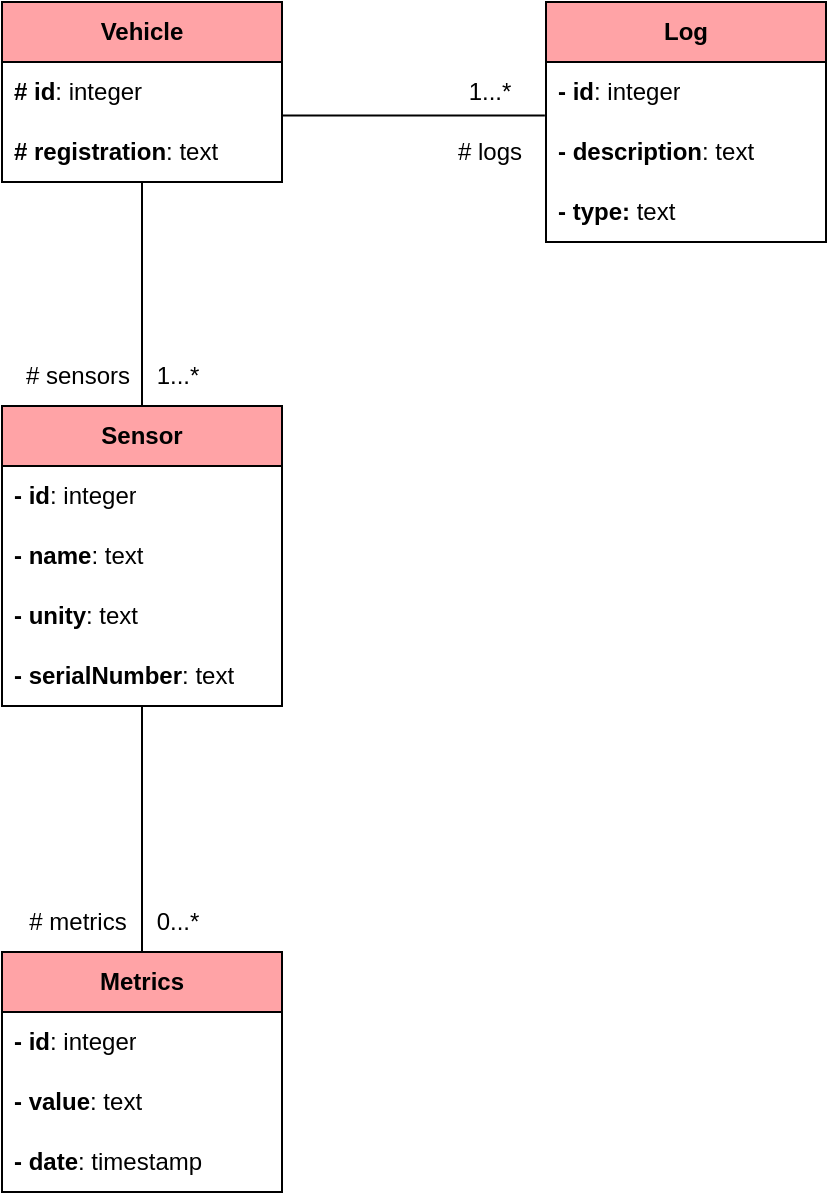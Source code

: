 <mxfile version="26.1.0">
  <diagram name="Página-1" id="LTvq0BmL5Qo0NbYPptaZ">
    <mxGraphModel dx="1120" dy="460" grid="1" gridSize="10" guides="1" tooltips="1" connect="1" arrows="1" fold="1" page="1" pageScale="1" pageWidth="827" pageHeight="1169" math="0" shadow="0">
      <root>
        <mxCell id="0" />
        <mxCell id="1" parent="0" />
        <mxCell id="dF0EKuEax0-3B9fsx2v6-1" value="&lt;b&gt;Vehicle&lt;/b&gt;" style="swimlane;fontStyle=0;childLayout=stackLayout;horizontal=1;startSize=30;horizontalStack=0;resizeParent=1;resizeParentMax=0;resizeLast=0;collapsible=1;marginBottom=0;whiteSpace=wrap;html=1;fillColor=light-dark(#FFA3A6,var(--ge-dark-color, #121212));" vertex="1" parent="1">
          <mxGeometry x="120" y="80" width="140" height="90" as="geometry" />
        </mxCell>
        <mxCell id="dF0EKuEax0-3B9fsx2v6-3" value="&lt;b&gt;# id&lt;/b&gt;: integer" style="text;strokeColor=none;fillColor=none;align=left;verticalAlign=middle;spacingLeft=4;spacingRight=4;overflow=hidden;points=[[0,0.5],[1,0.5]];portConstraint=eastwest;rotatable=0;whiteSpace=wrap;html=1;" vertex="1" parent="dF0EKuEax0-3B9fsx2v6-1">
          <mxGeometry y="30" width="140" height="30" as="geometry" />
        </mxCell>
        <mxCell id="dF0EKuEax0-3B9fsx2v6-4" value="&lt;b&gt;# registration&lt;/b&gt;: text" style="text;strokeColor=none;fillColor=none;align=left;verticalAlign=middle;spacingLeft=4;spacingRight=4;overflow=hidden;points=[[0,0.5],[1,0.5]];portConstraint=eastwest;rotatable=0;whiteSpace=wrap;html=1;" vertex="1" parent="dF0EKuEax0-3B9fsx2v6-1">
          <mxGeometry y="60" width="140" height="30" as="geometry" />
        </mxCell>
        <mxCell id="dF0EKuEax0-3B9fsx2v6-5" value="&lt;b&gt;Log&lt;/b&gt;" style="swimlane;fontStyle=0;childLayout=stackLayout;horizontal=1;startSize=30;horizontalStack=0;resizeParent=1;resizeParentMax=0;resizeLast=0;collapsible=1;marginBottom=0;whiteSpace=wrap;html=1;fillColor=light-dark(#FFA3A6,var(--ge-dark-color, #121212));" vertex="1" parent="1">
          <mxGeometry x="392" y="80" width="140" height="120" as="geometry" />
        </mxCell>
        <mxCell id="dF0EKuEax0-3B9fsx2v6-6" value="&lt;b&gt;- id&lt;/b&gt;: integer" style="text;strokeColor=none;fillColor=none;align=left;verticalAlign=middle;spacingLeft=4;spacingRight=4;overflow=hidden;points=[[0,0.5],[1,0.5]];portConstraint=eastwest;rotatable=0;whiteSpace=wrap;html=1;" vertex="1" parent="dF0EKuEax0-3B9fsx2v6-5">
          <mxGeometry y="30" width="140" height="30" as="geometry" />
        </mxCell>
        <mxCell id="dF0EKuEax0-3B9fsx2v6-7" value="&lt;b&gt;- description&lt;/b&gt;: text" style="text;strokeColor=none;fillColor=none;align=left;verticalAlign=middle;spacingLeft=4;spacingRight=4;overflow=hidden;points=[[0,0.5],[1,0.5]];portConstraint=eastwest;rotatable=0;whiteSpace=wrap;html=1;" vertex="1" parent="dF0EKuEax0-3B9fsx2v6-5">
          <mxGeometry y="60" width="140" height="30" as="geometry" />
        </mxCell>
        <mxCell id="dF0EKuEax0-3B9fsx2v6-8" value="&lt;b&gt;- type:&lt;/b&gt;&amp;nbsp;text" style="text;strokeColor=none;fillColor=none;align=left;verticalAlign=middle;spacingLeft=4;spacingRight=4;overflow=hidden;points=[[0,0.5],[1,0.5]];portConstraint=eastwest;rotatable=0;whiteSpace=wrap;html=1;" vertex="1" parent="dF0EKuEax0-3B9fsx2v6-5">
          <mxGeometry y="90" width="140" height="30" as="geometry" />
        </mxCell>
        <mxCell id="dF0EKuEax0-3B9fsx2v6-9" value="&lt;b&gt;Sensor&lt;/b&gt;" style="swimlane;fontStyle=0;childLayout=stackLayout;horizontal=1;startSize=30;horizontalStack=0;resizeParent=1;resizeParentMax=0;resizeLast=0;collapsible=1;marginBottom=0;whiteSpace=wrap;html=1;fillColor=light-dark(#FFA3A6,var(--ge-dark-color, #121212));" vertex="1" parent="1">
          <mxGeometry x="120" y="282" width="140" height="150" as="geometry">
            <mxRectangle x="120" y="280" width="80" height="30" as="alternateBounds" />
          </mxGeometry>
        </mxCell>
        <mxCell id="dF0EKuEax0-3B9fsx2v6-10" value="&lt;b&gt;- id&lt;/b&gt;: integer" style="text;strokeColor=none;fillColor=none;align=left;verticalAlign=middle;spacingLeft=4;spacingRight=4;overflow=hidden;points=[[0,0.5],[1,0.5]];portConstraint=eastwest;rotatable=0;whiteSpace=wrap;html=1;" vertex="1" parent="dF0EKuEax0-3B9fsx2v6-9">
          <mxGeometry y="30" width="140" height="30" as="geometry" />
        </mxCell>
        <mxCell id="dF0EKuEax0-3B9fsx2v6-11" value="&lt;b&gt;- name&lt;/b&gt;: text" style="text;strokeColor=none;fillColor=none;align=left;verticalAlign=middle;spacingLeft=4;spacingRight=4;overflow=hidden;points=[[0,0.5],[1,0.5]];portConstraint=eastwest;rotatable=0;whiteSpace=wrap;html=1;" vertex="1" parent="dF0EKuEax0-3B9fsx2v6-9">
          <mxGeometry y="60" width="140" height="30" as="geometry" />
        </mxCell>
        <mxCell id="dF0EKuEax0-3B9fsx2v6-12" value="&lt;b&gt;- unity&lt;/b&gt;: text" style="text;strokeColor=none;fillColor=none;align=left;verticalAlign=middle;spacingLeft=4;spacingRight=4;overflow=hidden;points=[[0,0.5],[1,0.5]];portConstraint=eastwest;rotatable=0;whiteSpace=wrap;html=1;" vertex="1" parent="dF0EKuEax0-3B9fsx2v6-9">
          <mxGeometry y="90" width="140" height="30" as="geometry" />
        </mxCell>
        <mxCell id="dF0EKuEax0-3B9fsx2v6-22" value="&lt;b&gt;- serialNumber&lt;/b&gt;: text" style="text;strokeColor=none;fillColor=none;align=left;verticalAlign=middle;spacingLeft=4;spacingRight=4;overflow=hidden;points=[[0,0.5],[1,0.5]];portConstraint=eastwest;rotatable=0;whiteSpace=wrap;html=1;" vertex="1" parent="dF0EKuEax0-3B9fsx2v6-9">
          <mxGeometry y="120" width="140" height="30" as="geometry" />
        </mxCell>
        <mxCell id="dF0EKuEax0-3B9fsx2v6-13" value="&lt;b&gt;Metrics&lt;/b&gt;" style="swimlane;fontStyle=0;childLayout=stackLayout;horizontal=1;startSize=30;horizontalStack=0;resizeParent=1;resizeParentMax=0;resizeLast=0;collapsible=1;marginBottom=0;whiteSpace=wrap;html=1;fillColor=light-dark(#FFA3A6,var(--ge-dark-color, #121212));" vertex="1" parent="1">
          <mxGeometry x="120" y="555" width="140" height="120" as="geometry" />
        </mxCell>
        <mxCell id="dF0EKuEax0-3B9fsx2v6-14" value="&lt;b&gt;- id&lt;/b&gt;: integer" style="text;strokeColor=none;fillColor=none;align=left;verticalAlign=middle;spacingLeft=4;spacingRight=4;overflow=hidden;points=[[0,0.5],[1,0.5]];portConstraint=eastwest;rotatable=0;whiteSpace=wrap;html=1;" vertex="1" parent="dF0EKuEax0-3B9fsx2v6-13">
          <mxGeometry y="30" width="140" height="30" as="geometry" />
        </mxCell>
        <mxCell id="dF0EKuEax0-3B9fsx2v6-15" value="&lt;b&gt;- value&lt;/b&gt;: text" style="text;strokeColor=none;fillColor=none;align=left;verticalAlign=middle;spacingLeft=4;spacingRight=4;overflow=hidden;points=[[0,0.5],[1,0.5]];portConstraint=eastwest;rotatable=0;whiteSpace=wrap;html=1;" vertex="1" parent="dF0EKuEax0-3B9fsx2v6-13">
          <mxGeometry y="60" width="140" height="30" as="geometry" />
        </mxCell>
        <mxCell id="dF0EKuEax0-3B9fsx2v6-16" value="&lt;b&gt;- date&lt;/b&gt;: timestamp" style="text;strokeColor=none;fillColor=none;align=left;verticalAlign=middle;spacingLeft=4;spacingRight=4;overflow=hidden;points=[[0,0.5],[1,0.5]];portConstraint=eastwest;rotatable=0;whiteSpace=wrap;html=1;" vertex="1" parent="dF0EKuEax0-3B9fsx2v6-13">
          <mxGeometry y="90" width="140" height="30" as="geometry" />
        </mxCell>
        <mxCell id="dF0EKuEax0-3B9fsx2v6-23" value="" style="endArrow=none;html=1;rounded=0;entryX=0.5;entryY=1;entryDx=0;entryDy=0;entryPerimeter=0;exitX=0.5;exitY=0;exitDx=0;exitDy=0;" edge="1" parent="1" source="dF0EKuEax0-3B9fsx2v6-9" target="dF0EKuEax0-3B9fsx2v6-4">
          <mxGeometry width="50" height="50" relative="1" as="geometry">
            <mxPoint x="160" y="240" as="sourcePoint" />
            <mxPoint x="210" y="190" as="targetPoint" />
          </mxGeometry>
        </mxCell>
        <mxCell id="dF0EKuEax0-3B9fsx2v6-24" value="" style="endArrow=none;html=1;rounded=0;" edge="1" parent="1" source="dF0EKuEax0-3B9fsx2v6-13" target="dF0EKuEax0-3B9fsx2v6-22">
          <mxGeometry width="50" height="50" relative="1" as="geometry">
            <mxPoint x="170" y="551" as="sourcePoint" />
            <mxPoint x="190" y="453" as="targetPoint" />
          </mxGeometry>
        </mxCell>
        <mxCell id="dF0EKuEax0-3B9fsx2v6-26" value="" style="endArrow=none;html=1;rounded=0;exitX=1;exitY=0.893;exitDx=0;exitDy=0;exitPerimeter=0;entryX=-0.004;entryY=0.893;entryDx=0;entryDy=0;entryPerimeter=0;" edge="1" parent="1" source="dF0EKuEax0-3B9fsx2v6-3" target="dF0EKuEax0-3B9fsx2v6-6">
          <mxGeometry width="50" height="50" relative="1" as="geometry">
            <mxPoint x="310" y="120" as="sourcePoint" />
            <mxPoint x="410" y="110" as="targetPoint" />
          </mxGeometry>
        </mxCell>
        <mxCell id="dF0EKuEax0-3B9fsx2v6-27" value="1...*" style="text;html=1;align=center;verticalAlign=middle;whiteSpace=wrap;rounded=0;" vertex="1" parent="1">
          <mxGeometry x="193" y="257" width="30" height="20" as="geometry" />
        </mxCell>
        <mxCell id="dF0EKuEax0-3B9fsx2v6-28" value="0...*" style="text;html=1;align=center;verticalAlign=middle;whiteSpace=wrap;rounded=0;" vertex="1" parent="1">
          <mxGeometry x="193" y="530" width="30" height="20" as="geometry" />
        </mxCell>
        <mxCell id="dF0EKuEax0-3B9fsx2v6-29" value="1...*" style="text;html=1;align=center;verticalAlign=middle;whiteSpace=wrap;rounded=0;" vertex="1" parent="1">
          <mxGeometry x="349" y="115" width="30" height="20" as="geometry" />
        </mxCell>
        <mxCell id="dF0EKuEax0-3B9fsx2v6-30" value="# sensors" style="text;html=1;align=center;verticalAlign=middle;whiteSpace=wrap;rounded=0;" vertex="1" parent="1">
          <mxGeometry x="128" y="252" width="60" height="30" as="geometry" />
        </mxCell>
        <mxCell id="dF0EKuEax0-3B9fsx2v6-31" value="# metrics" style="text;html=1;align=center;verticalAlign=middle;whiteSpace=wrap;rounded=0;" vertex="1" parent="1">
          <mxGeometry x="128" y="525" width="60" height="30" as="geometry" />
        </mxCell>
        <mxCell id="dF0EKuEax0-3B9fsx2v6-33" value="# logs" style="text;html=1;align=center;verticalAlign=middle;whiteSpace=wrap;rounded=0;" vertex="1" parent="1">
          <mxGeometry x="334" y="140" width="60" height="30" as="geometry" />
        </mxCell>
      </root>
    </mxGraphModel>
  </diagram>
</mxfile>
